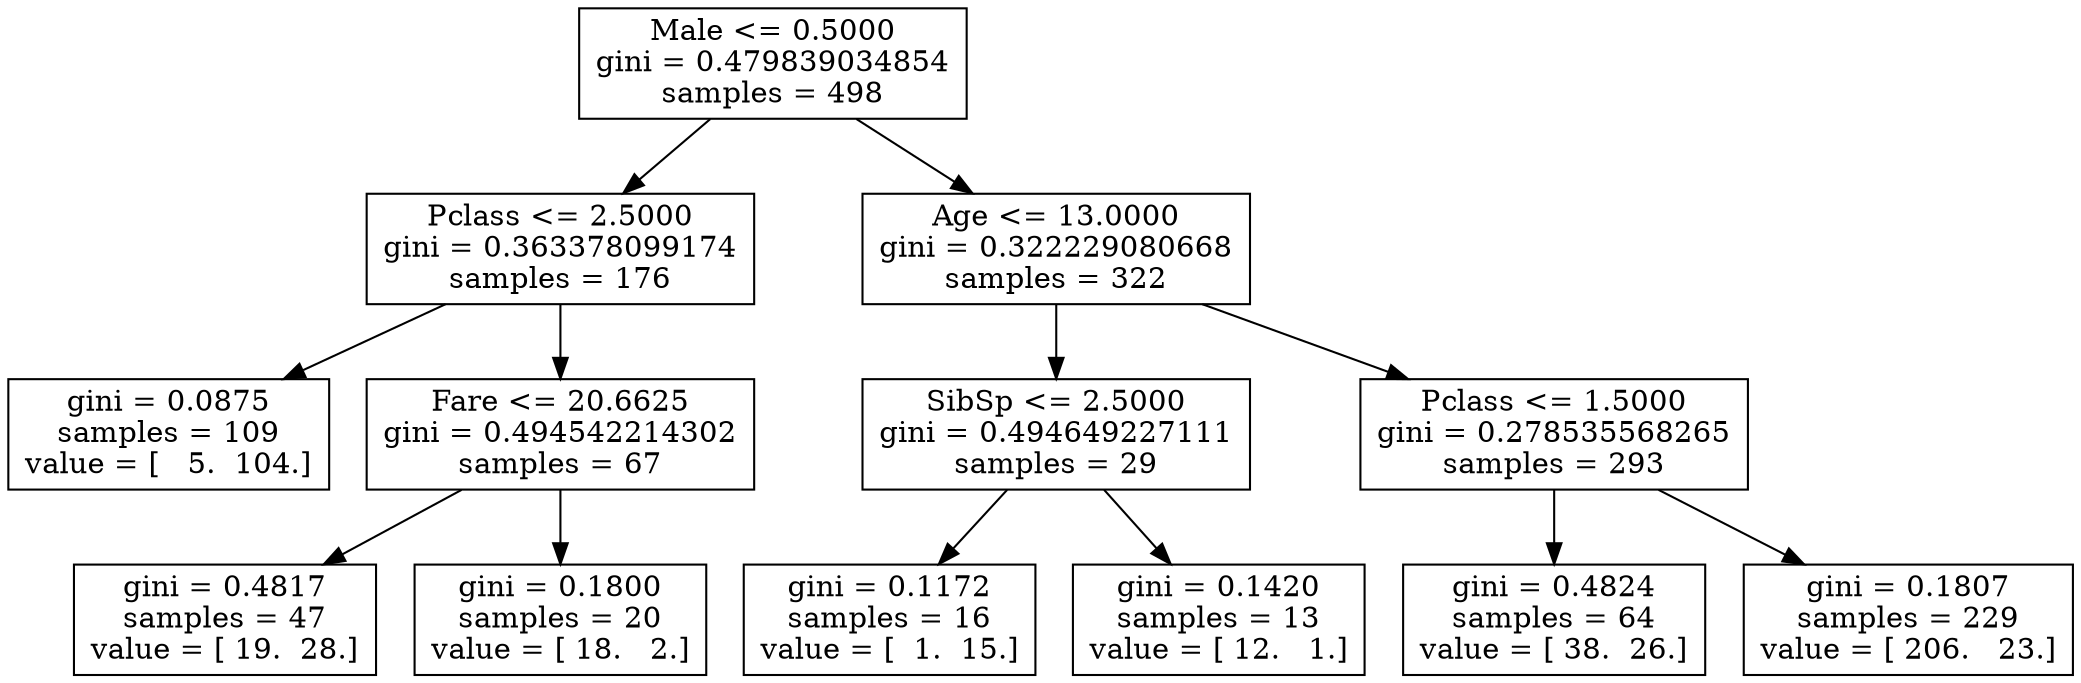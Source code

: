 digraph Tree {
0 [label="Male <= 0.5000\ngini = 0.479839034854\nsamples = 498", shape="box"] ;
1 [label="Pclass <= 2.5000\ngini = 0.363378099174\nsamples = 176", shape="box"] ;
0 -> 1 ;
3 [label="gini = 0.0875\nsamples = 109\nvalue = [   5.  104.]", shape="box"] ;
1 -> 3 ;
4 [label="Fare <= 20.6625\ngini = 0.494542214302\nsamples = 67", shape="box"] ;
1 -> 4 ;
11 [label="gini = 0.4817\nsamples = 47\nvalue = [ 19.  28.]", shape="box"] ;
4 -> 11 ;
12 [label="gini = 0.1800\nsamples = 20\nvalue = [ 18.   2.]", shape="box"] ;
4 -> 12 ;
2 [label="Age <= 13.0000\ngini = 0.322229080668\nsamples = 322", shape="box"] ;
0 -> 2 ;
5 [label="SibSp <= 2.5000\ngini = 0.494649227111\nsamples = 29", shape="box"] ;
2 -> 5 ;
7 [label="gini = 0.1172\nsamples = 16\nvalue = [  1.  15.]", shape="box"] ;
5 -> 7 ;
8 [label="gini = 0.1420\nsamples = 13\nvalue = [ 12.   1.]", shape="box"] ;
5 -> 8 ;
6 [label="Pclass <= 1.5000\ngini = 0.278535568265\nsamples = 293", shape="box"] ;
2 -> 6 ;
9 [label="gini = 0.4824\nsamples = 64\nvalue = [ 38.  26.]", shape="box"] ;
6 -> 9 ;
10 [label="gini = 0.1807\nsamples = 229\nvalue = [ 206.   23.]", shape="box"] ;
6 -> 10 ;
}